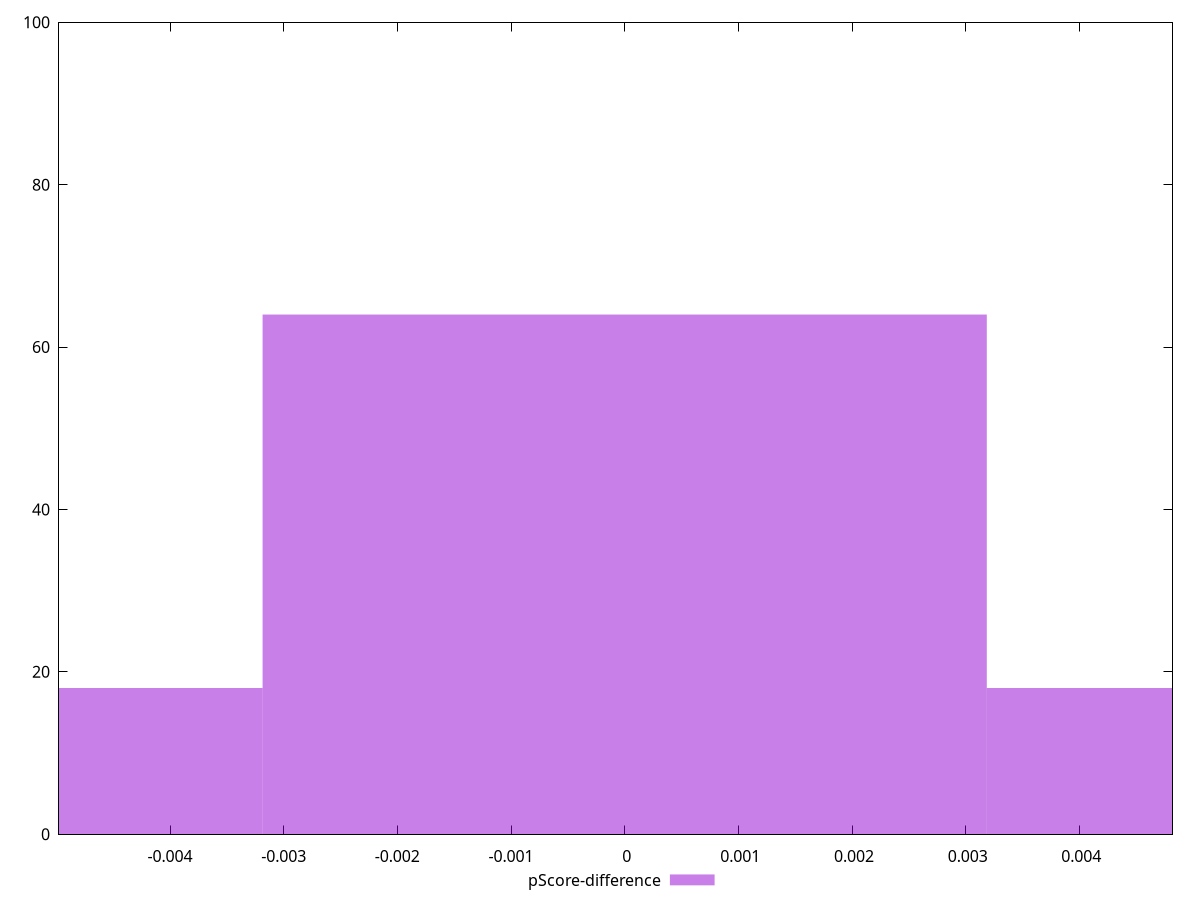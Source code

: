 reset

$pScoreDifference <<EOF
0 64
0.006371454113979134 18
-0.006371454113979134 18
EOF

set key outside below
set boxwidth 0.006371454113979134
set xrange [-0.0049768203660772725:0.004819374419163802]
set yrange [0:100]
set trange [0:100]
set style fill transparent solid 0.5 noborder
set terminal svg size 640, 490 enhanced background rgb 'white'
set output "report_00009_2021-02-08T22-37-41.559Z/first-cpu-idle/samples/pages/pScore-difference/histogram.svg"

plot $pScoreDifference title "pScore-difference" with boxes

reset
